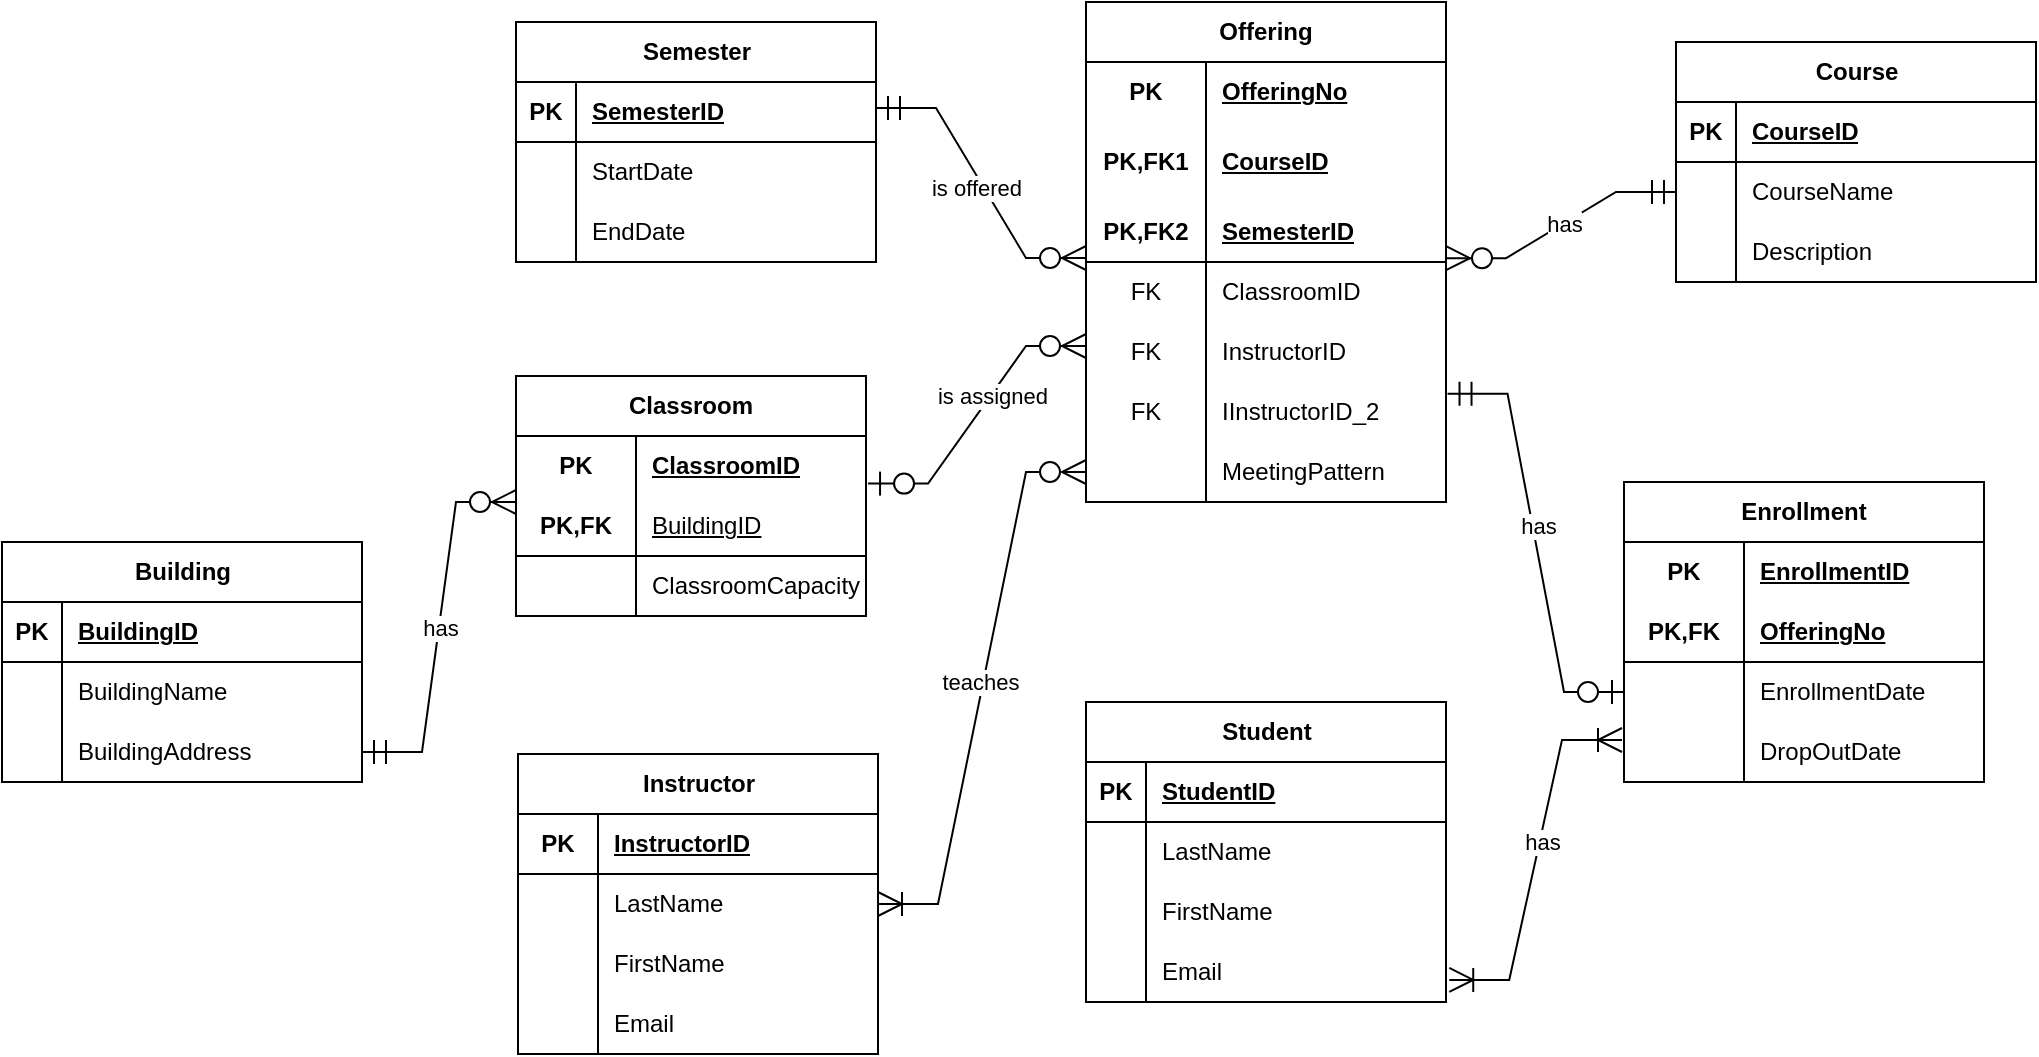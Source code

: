 <mxfile version="21.8.2" type="github">
  <diagram name="Page-1" id="dswhkEQzSGOiAN2MGqnF">
    <mxGraphModel dx="993" dy="580" grid="1" gridSize="10" guides="1" tooltips="1" connect="1" arrows="1" fold="1" page="1" pageScale="1" pageWidth="1100" pageHeight="850" math="0" shadow="0">
      <root>
        <mxCell id="0" />
        <mxCell id="1" parent="0" />
        <mxCell id="Wt88yckWqWq9qwjnZmgD-1" value="Instructor" style="shape=table;startSize=30;container=1;collapsible=1;childLayout=tableLayout;fixedRows=1;rowLines=0;fontStyle=1;align=center;resizeLast=1;html=1;" vertex="1" parent="1">
          <mxGeometry x="288" y="616" width="180" height="150" as="geometry" />
        </mxCell>
        <mxCell id="Wt88yckWqWq9qwjnZmgD-2" value="" style="shape=tableRow;horizontal=0;startSize=0;swimlaneHead=0;swimlaneBody=0;fillColor=none;collapsible=0;dropTarget=0;points=[[0,0.5],[1,0.5]];portConstraint=eastwest;top=0;left=0;right=0;bottom=1;" vertex="1" parent="Wt88yckWqWq9qwjnZmgD-1">
          <mxGeometry y="30" width="180" height="30" as="geometry" />
        </mxCell>
        <mxCell id="Wt88yckWqWq9qwjnZmgD-3" value="PK" style="shape=partialRectangle;connectable=0;fillColor=none;top=0;left=0;bottom=0;right=0;fontStyle=1;overflow=hidden;whiteSpace=wrap;html=1;" vertex="1" parent="Wt88yckWqWq9qwjnZmgD-2">
          <mxGeometry width="40" height="30" as="geometry">
            <mxRectangle width="40" height="30" as="alternateBounds" />
          </mxGeometry>
        </mxCell>
        <mxCell id="Wt88yckWqWq9qwjnZmgD-4" value="InstructorID" style="shape=partialRectangle;connectable=0;fillColor=none;top=0;left=0;bottom=0;right=0;align=left;spacingLeft=6;fontStyle=5;overflow=hidden;whiteSpace=wrap;html=1;" vertex="1" parent="Wt88yckWqWq9qwjnZmgD-2">
          <mxGeometry x="40" width="140" height="30" as="geometry">
            <mxRectangle width="140" height="30" as="alternateBounds" />
          </mxGeometry>
        </mxCell>
        <mxCell id="Wt88yckWqWq9qwjnZmgD-5" value="" style="shape=tableRow;horizontal=0;startSize=0;swimlaneHead=0;swimlaneBody=0;fillColor=none;collapsible=0;dropTarget=0;points=[[0,0.5],[1,0.5]];portConstraint=eastwest;top=0;left=0;right=0;bottom=0;" vertex="1" parent="Wt88yckWqWq9qwjnZmgD-1">
          <mxGeometry y="60" width="180" height="30" as="geometry" />
        </mxCell>
        <mxCell id="Wt88yckWqWq9qwjnZmgD-6" value="" style="shape=partialRectangle;connectable=0;fillColor=none;top=0;left=0;bottom=0;right=0;editable=1;overflow=hidden;whiteSpace=wrap;html=1;" vertex="1" parent="Wt88yckWqWq9qwjnZmgD-5">
          <mxGeometry width="40" height="30" as="geometry">
            <mxRectangle width="40" height="30" as="alternateBounds" />
          </mxGeometry>
        </mxCell>
        <mxCell id="Wt88yckWqWq9qwjnZmgD-7" value="LastName" style="shape=partialRectangle;connectable=0;fillColor=none;top=0;left=0;bottom=0;right=0;align=left;spacingLeft=6;overflow=hidden;whiteSpace=wrap;html=1;" vertex="1" parent="Wt88yckWqWq9qwjnZmgD-5">
          <mxGeometry x="40" width="140" height="30" as="geometry">
            <mxRectangle width="140" height="30" as="alternateBounds" />
          </mxGeometry>
        </mxCell>
        <mxCell id="Wt88yckWqWq9qwjnZmgD-8" value="" style="shape=tableRow;horizontal=0;startSize=0;swimlaneHead=0;swimlaneBody=0;fillColor=none;collapsible=0;dropTarget=0;points=[[0,0.5],[1,0.5]];portConstraint=eastwest;top=0;left=0;right=0;bottom=0;" vertex="1" parent="Wt88yckWqWq9qwjnZmgD-1">
          <mxGeometry y="90" width="180" height="30" as="geometry" />
        </mxCell>
        <mxCell id="Wt88yckWqWq9qwjnZmgD-9" value="" style="shape=partialRectangle;connectable=0;fillColor=none;top=0;left=0;bottom=0;right=0;editable=1;overflow=hidden;whiteSpace=wrap;html=1;" vertex="1" parent="Wt88yckWqWq9qwjnZmgD-8">
          <mxGeometry width="40" height="30" as="geometry">
            <mxRectangle width="40" height="30" as="alternateBounds" />
          </mxGeometry>
        </mxCell>
        <mxCell id="Wt88yckWqWq9qwjnZmgD-10" value="FirstName" style="shape=partialRectangle;connectable=0;fillColor=none;top=0;left=0;bottom=0;right=0;align=left;spacingLeft=6;overflow=hidden;whiteSpace=wrap;html=1;" vertex="1" parent="Wt88yckWqWq9qwjnZmgD-8">
          <mxGeometry x="40" width="140" height="30" as="geometry">
            <mxRectangle width="140" height="30" as="alternateBounds" />
          </mxGeometry>
        </mxCell>
        <mxCell id="Wt88yckWqWq9qwjnZmgD-11" value="" style="shape=tableRow;horizontal=0;startSize=0;swimlaneHead=0;swimlaneBody=0;fillColor=none;collapsible=0;dropTarget=0;points=[[0,0.5],[1,0.5]];portConstraint=eastwest;top=0;left=0;right=0;bottom=0;" vertex="1" parent="Wt88yckWqWq9qwjnZmgD-1">
          <mxGeometry y="120" width="180" height="30" as="geometry" />
        </mxCell>
        <mxCell id="Wt88yckWqWq9qwjnZmgD-12" value="" style="shape=partialRectangle;connectable=0;fillColor=none;top=0;left=0;bottom=0;right=0;editable=1;overflow=hidden;whiteSpace=wrap;html=1;" vertex="1" parent="Wt88yckWqWq9qwjnZmgD-11">
          <mxGeometry width="40" height="30" as="geometry">
            <mxRectangle width="40" height="30" as="alternateBounds" />
          </mxGeometry>
        </mxCell>
        <mxCell id="Wt88yckWqWq9qwjnZmgD-13" value="Email" style="shape=partialRectangle;connectable=0;fillColor=none;top=0;left=0;bottom=0;right=0;align=left;spacingLeft=6;overflow=hidden;whiteSpace=wrap;html=1;" vertex="1" parent="Wt88yckWqWq9qwjnZmgD-11">
          <mxGeometry x="40" width="140" height="30" as="geometry">
            <mxRectangle width="140" height="30" as="alternateBounds" />
          </mxGeometry>
        </mxCell>
        <mxCell id="Wt88yckWqWq9qwjnZmgD-14" value="Student" style="shape=table;startSize=30;container=1;collapsible=1;childLayout=tableLayout;fixedRows=1;rowLines=0;fontStyle=1;align=center;resizeLast=1;html=1;" vertex="1" parent="1">
          <mxGeometry x="572" y="590" width="180" height="150" as="geometry" />
        </mxCell>
        <mxCell id="Wt88yckWqWq9qwjnZmgD-15" value="" style="shape=tableRow;horizontal=0;startSize=0;swimlaneHead=0;swimlaneBody=0;fillColor=none;collapsible=0;dropTarget=0;points=[[0,0.5],[1,0.5]];portConstraint=eastwest;top=0;left=0;right=0;bottom=1;" vertex="1" parent="Wt88yckWqWq9qwjnZmgD-14">
          <mxGeometry y="30" width="180" height="30" as="geometry" />
        </mxCell>
        <mxCell id="Wt88yckWqWq9qwjnZmgD-16" value="PK" style="shape=partialRectangle;connectable=0;fillColor=none;top=0;left=0;bottom=0;right=0;fontStyle=1;overflow=hidden;whiteSpace=wrap;html=1;" vertex="1" parent="Wt88yckWqWq9qwjnZmgD-15">
          <mxGeometry width="30" height="30" as="geometry">
            <mxRectangle width="30" height="30" as="alternateBounds" />
          </mxGeometry>
        </mxCell>
        <mxCell id="Wt88yckWqWq9qwjnZmgD-17" value="StudentID" style="shape=partialRectangle;connectable=0;fillColor=none;top=0;left=0;bottom=0;right=0;align=left;spacingLeft=6;fontStyle=5;overflow=hidden;whiteSpace=wrap;html=1;" vertex="1" parent="Wt88yckWqWq9qwjnZmgD-15">
          <mxGeometry x="30" width="150" height="30" as="geometry">
            <mxRectangle width="150" height="30" as="alternateBounds" />
          </mxGeometry>
        </mxCell>
        <mxCell id="Wt88yckWqWq9qwjnZmgD-18" value="" style="shape=tableRow;horizontal=0;startSize=0;swimlaneHead=0;swimlaneBody=0;fillColor=none;collapsible=0;dropTarget=0;points=[[0,0.5],[1,0.5]];portConstraint=eastwest;top=0;left=0;right=0;bottom=0;" vertex="1" parent="Wt88yckWqWq9qwjnZmgD-14">
          <mxGeometry y="60" width="180" height="30" as="geometry" />
        </mxCell>
        <mxCell id="Wt88yckWqWq9qwjnZmgD-19" value="" style="shape=partialRectangle;connectable=0;fillColor=none;top=0;left=0;bottom=0;right=0;editable=1;overflow=hidden;whiteSpace=wrap;html=1;" vertex="1" parent="Wt88yckWqWq9qwjnZmgD-18">
          <mxGeometry width="30" height="30" as="geometry">
            <mxRectangle width="30" height="30" as="alternateBounds" />
          </mxGeometry>
        </mxCell>
        <mxCell id="Wt88yckWqWq9qwjnZmgD-20" value="LastName" style="shape=partialRectangle;connectable=0;fillColor=none;top=0;left=0;bottom=0;right=0;align=left;spacingLeft=6;overflow=hidden;whiteSpace=wrap;html=1;" vertex="1" parent="Wt88yckWqWq9qwjnZmgD-18">
          <mxGeometry x="30" width="150" height="30" as="geometry">
            <mxRectangle width="150" height="30" as="alternateBounds" />
          </mxGeometry>
        </mxCell>
        <mxCell id="Wt88yckWqWq9qwjnZmgD-21" value="" style="shape=tableRow;horizontal=0;startSize=0;swimlaneHead=0;swimlaneBody=0;fillColor=none;collapsible=0;dropTarget=0;points=[[0,0.5],[1,0.5]];portConstraint=eastwest;top=0;left=0;right=0;bottom=0;" vertex="1" parent="Wt88yckWqWq9qwjnZmgD-14">
          <mxGeometry y="90" width="180" height="30" as="geometry" />
        </mxCell>
        <mxCell id="Wt88yckWqWq9qwjnZmgD-22" value="" style="shape=partialRectangle;connectable=0;fillColor=none;top=0;left=0;bottom=0;right=0;editable=1;overflow=hidden;whiteSpace=wrap;html=1;" vertex="1" parent="Wt88yckWqWq9qwjnZmgD-21">
          <mxGeometry width="30" height="30" as="geometry">
            <mxRectangle width="30" height="30" as="alternateBounds" />
          </mxGeometry>
        </mxCell>
        <mxCell id="Wt88yckWqWq9qwjnZmgD-23" value="FirstName" style="shape=partialRectangle;connectable=0;fillColor=none;top=0;left=0;bottom=0;right=0;align=left;spacingLeft=6;overflow=hidden;whiteSpace=wrap;html=1;" vertex="1" parent="Wt88yckWqWq9qwjnZmgD-21">
          <mxGeometry x="30" width="150" height="30" as="geometry">
            <mxRectangle width="150" height="30" as="alternateBounds" />
          </mxGeometry>
        </mxCell>
        <mxCell id="Wt88yckWqWq9qwjnZmgD-24" value="" style="shape=tableRow;horizontal=0;startSize=0;swimlaneHead=0;swimlaneBody=0;fillColor=none;collapsible=0;dropTarget=0;points=[[0,0.5],[1,0.5]];portConstraint=eastwest;top=0;left=0;right=0;bottom=0;" vertex="1" parent="Wt88yckWqWq9qwjnZmgD-14">
          <mxGeometry y="120" width="180" height="30" as="geometry" />
        </mxCell>
        <mxCell id="Wt88yckWqWq9qwjnZmgD-25" value="" style="shape=partialRectangle;connectable=0;fillColor=none;top=0;left=0;bottom=0;right=0;editable=1;overflow=hidden;whiteSpace=wrap;html=1;" vertex="1" parent="Wt88yckWqWq9qwjnZmgD-24">
          <mxGeometry width="30" height="30" as="geometry">
            <mxRectangle width="30" height="30" as="alternateBounds" />
          </mxGeometry>
        </mxCell>
        <mxCell id="Wt88yckWqWq9qwjnZmgD-26" value="Email" style="shape=partialRectangle;connectable=0;fillColor=none;top=0;left=0;bottom=0;right=0;align=left;spacingLeft=6;overflow=hidden;whiteSpace=wrap;html=1;" vertex="1" parent="Wt88yckWqWq9qwjnZmgD-24">
          <mxGeometry x="30" width="150" height="30" as="geometry">
            <mxRectangle width="150" height="30" as="alternateBounds" />
          </mxGeometry>
        </mxCell>
        <mxCell id="Wt88yckWqWq9qwjnZmgD-27" value="Semester" style="shape=table;startSize=30;container=1;collapsible=1;childLayout=tableLayout;fixedRows=1;rowLines=0;fontStyle=1;align=center;resizeLast=1;html=1;" vertex="1" parent="1">
          <mxGeometry x="287" y="250" width="180" height="120" as="geometry" />
        </mxCell>
        <mxCell id="Wt88yckWqWq9qwjnZmgD-28" value="" style="shape=tableRow;horizontal=0;startSize=0;swimlaneHead=0;swimlaneBody=0;fillColor=none;collapsible=0;dropTarget=0;points=[[0,0.5],[1,0.5]];portConstraint=eastwest;top=0;left=0;right=0;bottom=1;" vertex="1" parent="Wt88yckWqWq9qwjnZmgD-27">
          <mxGeometry y="30" width="180" height="30" as="geometry" />
        </mxCell>
        <mxCell id="Wt88yckWqWq9qwjnZmgD-29" value="PK" style="shape=partialRectangle;connectable=0;fillColor=none;top=0;left=0;bottom=0;right=0;fontStyle=1;overflow=hidden;whiteSpace=wrap;html=1;" vertex="1" parent="Wt88yckWqWq9qwjnZmgD-28">
          <mxGeometry width="30" height="30" as="geometry">
            <mxRectangle width="30" height="30" as="alternateBounds" />
          </mxGeometry>
        </mxCell>
        <mxCell id="Wt88yckWqWq9qwjnZmgD-30" value="SemesterID" style="shape=partialRectangle;connectable=0;fillColor=none;top=0;left=0;bottom=0;right=0;align=left;spacingLeft=6;fontStyle=5;overflow=hidden;whiteSpace=wrap;html=1;" vertex="1" parent="Wt88yckWqWq9qwjnZmgD-28">
          <mxGeometry x="30" width="150" height="30" as="geometry">
            <mxRectangle width="150" height="30" as="alternateBounds" />
          </mxGeometry>
        </mxCell>
        <mxCell id="Wt88yckWqWq9qwjnZmgD-31" value="" style="shape=tableRow;horizontal=0;startSize=0;swimlaneHead=0;swimlaneBody=0;fillColor=none;collapsible=0;dropTarget=0;points=[[0,0.5],[1,0.5]];portConstraint=eastwest;top=0;left=0;right=0;bottom=0;" vertex="1" parent="Wt88yckWqWq9qwjnZmgD-27">
          <mxGeometry y="60" width="180" height="30" as="geometry" />
        </mxCell>
        <mxCell id="Wt88yckWqWq9qwjnZmgD-32" value="" style="shape=partialRectangle;connectable=0;fillColor=none;top=0;left=0;bottom=0;right=0;editable=1;overflow=hidden;whiteSpace=wrap;html=1;" vertex="1" parent="Wt88yckWqWq9qwjnZmgD-31">
          <mxGeometry width="30" height="30" as="geometry">
            <mxRectangle width="30" height="30" as="alternateBounds" />
          </mxGeometry>
        </mxCell>
        <mxCell id="Wt88yckWqWq9qwjnZmgD-33" value="StartDate" style="shape=partialRectangle;connectable=0;fillColor=none;top=0;left=0;bottom=0;right=0;align=left;spacingLeft=6;overflow=hidden;whiteSpace=wrap;html=1;" vertex="1" parent="Wt88yckWqWq9qwjnZmgD-31">
          <mxGeometry x="30" width="150" height="30" as="geometry">
            <mxRectangle width="150" height="30" as="alternateBounds" />
          </mxGeometry>
        </mxCell>
        <mxCell id="Wt88yckWqWq9qwjnZmgD-34" value="" style="shape=tableRow;horizontal=0;startSize=0;swimlaneHead=0;swimlaneBody=0;fillColor=none;collapsible=0;dropTarget=0;points=[[0,0.5],[1,0.5]];portConstraint=eastwest;top=0;left=0;right=0;bottom=0;" vertex="1" parent="Wt88yckWqWq9qwjnZmgD-27">
          <mxGeometry y="90" width="180" height="30" as="geometry" />
        </mxCell>
        <mxCell id="Wt88yckWqWq9qwjnZmgD-35" value="" style="shape=partialRectangle;connectable=0;fillColor=none;top=0;left=0;bottom=0;right=0;editable=1;overflow=hidden;whiteSpace=wrap;html=1;" vertex="1" parent="Wt88yckWqWq9qwjnZmgD-34">
          <mxGeometry width="30" height="30" as="geometry">
            <mxRectangle width="30" height="30" as="alternateBounds" />
          </mxGeometry>
        </mxCell>
        <mxCell id="Wt88yckWqWq9qwjnZmgD-36" value="EndDate" style="shape=partialRectangle;connectable=0;fillColor=none;top=0;left=0;bottom=0;right=0;align=left;spacingLeft=6;overflow=hidden;whiteSpace=wrap;html=1;" vertex="1" parent="Wt88yckWqWq9qwjnZmgD-34">
          <mxGeometry x="30" width="150" height="30" as="geometry">
            <mxRectangle width="150" height="30" as="alternateBounds" />
          </mxGeometry>
        </mxCell>
        <mxCell id="Wt88yckWqWq9qwjnZmgD-40" value="Offering" style="shape=table;startSize=30;container=1;collapsible=1;childLayout=tableLayout;fixedRows=1;rowLines=0;fontStyle=1;align=center;resizeLast=1;html=1;whiteSpace=wrap;" vertex="1" parent="1">
          <mxGeometry x="572" y="240" width="180" height="250" as="geometry" />
        </mxCell>
        <mxCell id="Wt88yckWqWq9qwjnZmgD-41" value="" style="shape=tableRow;horizontal=0;startSize=0;swimlaneHead=0;swimlaneBody=0;fillColor=none;collapsible=0;dropTarget=0;points=[[0,0.5],[1,0.5]];portConstraint=eastwest;top=0;left=0;right=0;bottom=0;html=1;" vertex="1" parent="Wt88yckWqWq9qwjnZmgD-40">
          <mxGeometry y="30" width="180" height="30" as="geometry" />
        </mxCell>
        <mxCell id="Wt88yckWqWq9qwjnZmgD-42" value="PK" style="shape=partialRectangle;connectable=0;fillColor=none;top=0;left=0;bottom=0;right=0;fontStyle=1;overflow=hidden;html=1;whiteSpace=wrap;" vertex="1" parent="Wt88yckWqWq9qwjnZmgD-41">
          <mxGeometry width="60" height="30" as="geometry">
            <mxRectangle width="60" height="30" as="alternateBounds" />
          </mxGeometry>
        </mxCell>
        <mxCell id="Wt88yckWqWq9qwjnZmgD-43" value="OfferingNo" style="shape=partialRectangle;connectable=0;fillColor=none;top=0;left=0;bottom=0;right=0;align=left;spacingLeft=6;fontStyle=5;overflow=hidden;html=1;whiteSpace=wrap;" vertex="1" parent="Wt88yckWqWq9qwjnZmgD-41">
          <mxGeometry x="60" width="120" height="30" as="geometry">
            <mxRectangle width="120" height="30" as="alternateBounds" />
          </mxGeometry>
        </mxCell>
        <mxCell id="Wt88yckWqWq9qwjnZmgD-121" value="" style="shape=tableRow;horizontal=0;startSize=0;swimlaneHead=0;swimlaneBody=0;fillColor=none;collapsible=0;dropTarget=0;points=[[0,0.5],[1,0.5]];portConstraint=eastwest;top=0;left=0;right=0;bottom=0;html=1;" vertex="1" parent="Wt88yckWqWq9qwjnZmgD-40">
          <mxGeometry y="60" width="180" height="40" as="geometry" />
        </mxCell>
        <mxCell id="Wt88yckWqWq9qwjnZmgD-122" value="PK,FK1" style="shape=partialRectangle;connectable=0;fillColor=none;top=0;left=0;bottom=0;right=0;fontStyle=1;overflow=hidden;html=1;whiteSpace=wrap;" vertex="1" parent="Wt88yckWqWq9qwjnZmgD-121">
          <mxGeometry width="60" height="40" as="geometry">
            <mxRectangle width="60" height="40" as="alternateBounds" />
          </mxGeometry>
        </mxCell>
        <mxCell id="Wt88yckWqWq9qwjnZmgD-123" value="CourseID" style="shape=partialRectangle;connectable=0;fillColor=none;top=0;left=0;bottom=0;right=0;align=left;spacingLeft=6;fontStyle=5;overflow=hidden;html=1;whiteSpace=wrap;" vertex="1" parent="Wt88yckWqWq9qwjnZmgD-121">
          <mxGeometry x="60" width="120" height="40" as="geometry">
            <mxRectangle width="120" height="40" as="alternateBounds" />
          </mxGeometry>
        </mxCell>
        <mxCell id="Wt88yckWqWq9qwjnZmgD-44" value="" style="shape=tableRow;horizontal=0;startSize=0;swimlaneHead=0;swimlaneBody=0;fillColor=none;collapsible=0;dropTarget=0;points=[[0,0.5],[1,0.5]];portConstraint=eastwest;top=0;left=0;right=0;bottom=1;html=1;strokeColor=#000000;" vertex="1" parent="Wt88yckWqWq9qwjnZmgD-40">
          <mxGeometry y="100" width="180" height="30" as="geometry" />
        </mxCell>
        <mxCell id="Wt88yckWqWq9qwjnZmgD-45" value="PK,FK2" style="shape=partialRectangle;connectable=0;fillColor=none;top=0;left=0;bottom=0;right=0;fontStyle=1;overflow=hidden;html=1;whiteSpace=wrap;" vertex="1" parent="Wt88yckWqWq9qwjnZmgD-44">
          <mxGeometry width="60" height="30" as="geometry">
            <mxRectangle width="60" height="30" as="alternateBounds" />
          </mxGeometry>
        </mxCell>
        <mxCell id="Wt88yckWqWq9qwjnZmgD-46" value="SemesterID" style="shape=partialRectangle;connectable=0;fillColor=none;top=0;left=0;bottom=0;right=0;align=left;spacingLeft=6;fontStyle=5;overflow=hidden;html=1;whiteSpace=wrap;" vertex="1" parent="Wt88yckWqWq9qwjnZmgD-44">
          <mxGeometry x="60" width="120" height="30" as="geometry">
            <mxRectangle width="120" height="30" as="alternateBounds" />
          </mxGeometry>
        </mxCell>
        <mxCell id="Wt88yckWqWq9qwjnZmgD-150" value="" style="shape=tableRow;horizontal=0;startSize=0;swimlaneHead=0;swimlaneBody=0;fillColor=none;collapsible=0;dropTarget=0;points=[[0,0.5],[1,0.5]];portConstraint=eastwest;top=0;left=0;right=0;bottom=0;html=1;" vertex="1" parent="Wt88yckWqWq9qwjnZmgD-40">
          <mxGeometry y="130" width="180" height="30" as="geometry" />
        </mxCell>
        <mxCell id="Wt88yckWqWq9qwjnZmgD-151" value="FK" style="shape=partialRectangle;connectable=0;fillColor=none;top=0;left=0;bottom=0;right=0;editable=1;overflow=hidden;html=1;whiteSpace=wrap;" vertex="1" parent="Wt88yckWqWq9qwjnZmgD-150">
          <mxGeometry width="60" height="30" as="geometry">
            <mxRectangle width="60" height="30" as="alternateBounds" />
          </mxGeometry>
        </mxCell>
        <mxCell id="Wt88yckWqWq9qwjnZmgD-152" value="ClassroomID" style="shape=partialRectangle;connectable=0;fillColor=none;top=0;left=0;bottom=0;right=0;align=left;spacingLeft=6;overflow=hidden;html=1;whiteSpace=wrap;" vertex="1" parent="Wt88yckWqWq9qwjnZmgD-150">
          <mxGeometry x="60" width="120" height="30" as="geometry">
            <mxRectangle width="120" height="30" as="alternateBounds" />
          </mxGeometry>
        </mxCell>
        <mxCell id="Wt88yckWqWq9qwjnZmgD-153" value="" style="shape=tableRow;horizontal=0;startSize=0;swimlaneHead=0;swimlaneBody=0;fillColor=none;collapsible=0;dropTarget=0;points=[[0,0.5],[1,0.5]];portConstraint=eastwest;top=0;left=0;right=0;bottom=0;html=1;" vertex="1" parent="Wt88yckWqWq9qwjnZmgD-40">
          <mxGeometry y="160" width="180" height="30" as="geometry" />
        </mxCell>
        <mxCell id="Wt88yckWqWq9qwjnZmgD-154" value="FK" style="shape=partialRectangle;connectable=0;fillColor=none;top=0;left=0;bottom=0;right=0;editable=1;overflow=hidden;html=1;whiteSpace=wrap;" vertex="1" parent="Wt88yckWqWq9qwjnZmgD-153">
          <mxGeometry width="60" height="30" as="geometry">
            <mxRectangle width="60" height="30" as="alternateBounds" />
          </mxGeometry>
        </mxCell>
        <mxCell id="Wt88yckWqWq9qwjnZmgD-155" value="InstructorID" style="shape=partialRectangle;connectable=0;fillColor=none;top=0;left=0;bottom=0;right=0;align=left;spacingLeft=6;overflow=hidden;html=1;whiteSpace=wrap;" vertex="1" parent="Wt88yckWqWq9qwjnZmgD-153">
          <mxGeometry x="60" width="120" height="30" as="geometry">
            <mxRectangle width="120" height="30" as="alternateBounds" />
          </mxGeometry>
        </mxCell>
        <mxCell id="Wt88yckWqWq9qwjnZmgD-212" value="" style="shape=tableRow;horizontal=0;startSize=0;swimlaneHead=0;swimlaneBody=0;fillColor=none;collapsible=0;dropTarget=0;points=[[0,0.5],[1,0.5]];portConstraint=eastwest;top=0;left=0;right=0;bottom=0;html=1;" vertex="1" parent="Wt88yckWqWq9qwjnZmgD-40">
          <mxGeometry y="190" width="180" height="30" as="geometry" />
        </mxCell>
        <mxCell id="Wt88yckWqWq9qwjnZmgD-213" value="FK" style="shape=partialRectangle;connectable=0;fillColor=none;top=0;left=0;bottom=0;right=0;editable=1;overflow=hidden;html=1;whiteSpace=wrap;" vertex="1" parent="Wt88yckWqWq9qwjnZmgD-212">
          <mxGeometry width="60" height="30" as="geometry">
            <mxRectangle width="60" height="30" as="alternateBounds" />
          </mxGeometry>
        </mxCell>
        <mxCell id="Wt88yckWqWq9qwjnZmgD-214" value="IInstructorID_2" style="shape=partialRectangle;connectable=0;fillColor=none;top=0;left=0;bottom=0;right=0;align=left;spacingLeft=6;overflow=hidden;html=1;whiteSpace=wrap;" vertex="1" parent="Wt88yckWqWq9qwjnZmgD-212">
          <mxGeometry x="60" width="120" height="30" as="geometry">
            <mxRectangle width="120" height="30" as="alternateBounds" />
          </mxGeometry>
        </mxCell>
        <mxCell id="Wt88yckWqWq9qwjnZmgD-223" value="" style="shape=tableRow;horizontal=0;startSize=0;swimlaneHead=0;swimlaneBody=0;fillColor=none;collapsible=0;dropTarget=0;points=[[0,0.5],[1,0.5]];portConstraint=eastwest;top=0;left=0;right=0;bottom=0;html=1;" vertex="1" parent="Wt88yckWqWq9qwjnZmgD-40">
          <mxGeometry y="220" width="180" height="30" as="geometry" />
        </mxCell>
        <mxCell id="Wt88yckWqWq9qwjnZmgD-224" value="" style="shape=partialRectangle;connectable=0;fillColor=none;top=0;left=0;bottom=0;right=0;editable=1;overflow=hidden;html=1;whiteSpace=wrap;" vertex="1" parent="Wt88yckWqWq9qwjnZmgD-223">
          <mxGeometry width="60" height="30" as="geometry">
            <mxRectangle width="60" height="30" as="alternateBounds" />
          </mxGeometry>
        </mxCell>
        <mxCell id="Wt88yckWqWq9qwjnZmgD-225" value="MeetingPattern" style="shape=partialRectangle;connectable=0;fillColor=none;top=0;left=0;bottom=0;right=0;align=left;spacingLeft=6;overflow=hidden;html=1;whiteSpace=wrap;" vertex="1" parent="Wt88yckWqWq9qwjnZmgD-223">
          <mxGeometry x="60" width="120" height="30" as="geometry">
            <mxRectangle width="120" height="30" as="alternateBounds" />
          </mxGeometry>
        </mxCell>
        <mxCell id="Wt88yckWqWq9qwjnZmgD-53" value="Building" style="shape=table;startSize=30;container=1;collapsible=1;childLayout=tableLayout;fixedRows=1;rowLines=0;fontStyle=1;align=center;resizeLast=1;html=1;" vertex="1" parent="1">
          <mxGeometry x="30" y="510" width="180" height="120" as="geometry" />
        </mxCell>
        <mxCell id="Wt88yckWqWq9qwjnZmgD-54" value="" style="shape=tableRow;horizontal=0;startSize=0;swimlaneHead=0;swimlaneBody=0;fillColor=none;collapsible=0;dropTarget=0;points=[[0,0.5],[1,0.5]];portConstraint=eastwest;top=0;left=0;right=0;bottom=1;" vertex="1" parent="Wt88yckWqWq9qwjnZmgD-53">
          <mxGeometry y="30" width="180" height="30" as="geometry" />
        </mxCell>
        <mxCell id="Wt88yckWqWq9qwjnZmgD-55" value="PK" style="shape=partialRectangle;connectable=0;fillColor=none;top=0;left=0;bottom=0;right=0;fontStyle=1;overflow=hidden;whiteSpace=wrap;html=1;" vertex="1" parent="Wt88yckWqWq9qwjnZmgD-54">
          <mxGeometry width="30" height="30" as="geometry">
            <mxRectangle width="30" height="30" as="alternateBounds" />
          </mxGeometry>
        </mxCell>
        <mxCell id="Wt88yckWqWq9qwjnZmgD-56" value="BuildingID" style="shape=partialRectangle;connectable=0;fillColor=none;top=0;left=0;bottom=0;right=0;align=left;spacingLeft=6;fontStyle=5;overflow=hidden;whiteSpace=wrap;html=1;" vertex="1" parent="Wt88yckWqWq9qwjnZmgD-54">
          <mxGeometry x="30" width="150" height="30" as="geometry">
            <mxRectangle width="150" height="30" as="alternateBounds" />
          </mxGeometry>
        </mxCell>
        <mxCell id="Wt88yckWqWq9qwjnZmgD-57" value="" style="shape=tableRow;horizontal=0;startSize=0;swimlaneHead=0;swimlaneBody=0;fillColor=none;collapsible=0;dropTarget=0;points=[[0,0.5],[1,0.5]];portConstraint=eastwest;top=0;left=0;right=0;bottom=0;" vertex="1" parent="Wt88yckWqWq9qwjnZmgD-53">
          <mxGeometry y="60" width="180" height="30" as="geometry" />
        </mxCell>
        <mxCell id="Wt88yckWqWq9qwjnZmgD-58" value="" style="shape=partialRectangle;connectable=0;fillColor=none;top=0;left=0;bottom=0;right=0;editable=1;overflow=hidden;whiteSpace=wrap;html=1;" vertex="1" parent="Wt88yckWqWq9qwjnZmgD-57">
          <mxGeometry width="30" height="30" as="geometry">
            <mxRectangle width="30" height="30" as="alternateBounds" />
          </mxGeometry>
        </mxCell>
        <mxCell id="Wt88yckWqWq9qwjnZmgD-59" value="BuildingName" style="shape=partialRectangle;connectable=0;fillColor=none;top=0;left=0;bottom=0;right=0;align=left;spacingLeft=6;overflow=hidden;whiteSpace=wrap;html=1;" vertex="1" parent="Wt88yckWqWq9qwjnZmgD-57">
          <mxGeometry x="30" width="150" height="30" as="geometry">
            <mxRectangle width="150" height="30" as="alternateBounds" />
          </mxGeometry>
        </mxCell>
        <mxCell id="Wt88yckWqWq9qwjnZmgD-60" value="" style="shape=tableRow;horizontal=0;startSize=0;swimlaneHead=0;swimlaneBody=0;fillColor=none;collapsible=0;dropTarget=0;points=[[0,0.5],[1,0.5]];portConstraint=eastwest;top=0;left=0;right=0;bottom=0;" vertex="1" parent="Wt88yckWqWq9qwjnZmgD-53">
          <mxGeometry y="90" width="180" height="30" as="geometry" />
        </mxCell>
        <mxCell id="Wt88yckWqWq9qwjnZmgD-61" value="" style="shape=partialRectangle;connectable=0;fillColor=none;top=0;left=0;bottom=0;right=0;editable=1;overflow=hidden;whiteSpace=wrap;html=1;" vertex="1" parent="Wt88yckWqWq9qwjnZmgD-60">
          <mxGeometry width="30" height="30" as="geometry">
            <mxRectangle width="30" height="30" as="alternateBounds" />
          </mxGeometry>
        </mxCell>
        <mxCell id="Wt88yckWqWq9qwjnZmgD-62" value="BuildingAddress" style="shape=partialRectangle;connectable=0;fillColor=none;top=0;left=0;bottom=0;right=0;align=left;spacingLeft=6;overflow=hidden;whiteSpace=wrap;html=1;" vertex="1" parent="Wt88yckWqWq9qwjnZmgD-60">
          <mxGeometry x="30" width="150" height="30" as="geometry">
            <mxRectangle width="150" height="30" as="alternateBounds" />
          </mxGeometry>
        </mxCell>
        <mxCell id="Wt88yckWqWq9qwjnZmgD-92" value="Course" style="shape=table;startSize=30;container=1;collapsible=1;childLayout=tableLayout;fixedRows=1;rowLines=0;fontStyle=1;align=center;resizeLast=1;html=1;" vertex="1" parent="1">
          <mxGeometry x="867" y="260" width="180" height="120" as="geometry" />
        </mxCell>
        <mxCell id="Wt88yckWqWq9qwjnZmgD-93" value="" style="shape=tableRow;horizontal=0;startSize=0;swimlaneHead=0;swimlaneBody=0;fillColor=none;collapsible=0;dropTarget=0;points=[[0,0.5],[1,0.5]];portConstraint=eastwest;top=0;left=0;right=0;bottom=1;" vertex="1" parent="Wt88yckWqWq9qwjnZmgD-92">
          <mxGeometry y="30" width="180" height="30" as="geometry" />
        </mxCell>
        <mxCell id="Wt88yckWqWq9qwjnZmgD-94" value="PK" style="shape=partialRectangle;connectable=0;fillColor=none;top=0;left=0;bottom=0;right=0;fontStyle=1;overflow=hidden;whiteSpace=wrap;html=1;" vertex="1" parent="Wt88yckWqWq9qwjnZmgD-93">
          <mxGeometry width="30" height="30" as="geometry">
            <mxRectangle width="30" height="30" as="alternateBounds" />
          </mxGeometry>
        </mxCell>
        <mxCell id="Wt88yckWqWq9qwjnZmgD-95" value="CourseID" style="shape=partialRectangle;connectable=0;fillColor=none;top=0;left=0;bottom=0;right=0;align=left;spacingLeft=6;fontStyle=5;overflow=hidden;whiteSpace=wrap;html=1;" vertex="1" parent="Wt88yckWqWq9qwjnZmgD-93">
          <mxGeometry x="30" width="150" height="30" as="geometry">
            <mxRectangle width="150" height="30" as="alternateBounds" />
          </mxGeometry>
        </mxCell>
        <mxCell id="Wt88yckWqWq9qwjnZmgD-96" value="" style="shape=tableRow;horizontal=0;startSize=0;swimlaneHead=0;swimlaneBody=0;fillColor=none;collapsible=0;dropTarget=0;points=[[0,0.5],[1,0.5]];portConstraint=eastwest;top=0;left=0;right=0;bottom=0;" vertex="1" parent="Wt88yckWqWq9qwjnZmgD-92">
          <mxGeometry y="60" width="180" height="30" as="geometry" />
        </mxCell>
        <mxCell id="Wt88yckWqWq9qwjnZmgD-97" value="" style="shape=partialRectangle;connectable=0;fillColor=none;top=0;left=0;bottom=0;right=0;editable=1;overflow=hidden;whiteSpace=wrap;html=1;" vertex="1" parent="Wt88yckWqWq9qwjnZmgD-96">
          <mxGeometry width="30" height="30" as="geometry">
            <mxRectangle width="30" height="30" as="alternateBounds" />
          </mxGeometry>
        </mxCell>
        <mxCell id="Wt88yckWqWq9qwjnZmgD-98" value="CourseName" style="shape=partialRectangle;connectable=0;fillColor=none;top=0;left=0;bottom=0;right=0;align=left;spacingLeft=6;overflow=hidden;whiteSpace=wrap;html=1;" vertex="1" parent="Wt88yckWqWq9qwjnZmgD-96">
          <mxGeometry x="30" width="150" height="30" as="geometry">
            <mxRectangle width="150" height="30" as="alternateBounds" />
          </mxGeometry>
        </mxCell>
        <mxCell id="Wt88yckWqWq9qwjnZmgD-99" value="" style="shape=tableRow;horizontal=0;startSize=0;swimlaneHead=0;swimlaneBody=0;fillColor=none;collapsible=0;dropTarget=0;points=[[0,0.5],[1,0.5]];portConstraint=eastwest;top=0;left=0;right=0;bottom=0;" vertex="1" parent="Wt88yckWqWq9qwjnZmgD-92">
          <mxGeometry y="90" width="180" height="30" as="geometry" />
        </mxCell>
        <mxCell id="Wt88yckWqWq9qwjnZmgD-100" value="" style="shape=partialRectangle;connectable=0;fillColor=none;top=0;left=0;bottom=0;right=0;editable=1;overflow=hidden;whiteSpace=wrap;html=1;" vertex="1" parent="Wt88yckWqWq9qwjnZmgD-99">
          <mxGeometry width="30" height="30" as="geometry">
            <mxRectangle width="30" height="30" as="alternateBounds" />
          </mxGeometry>
        </mxCell>
        <mxCell id="Wt88yckWqWq9qwjnZmgD-101" value="Description" style="shape=partialRectangle;connectable=0;fillColor=none;top=0;left=0;bottom=0;right=0;align=left;spacingLeft=6;overflow=hidden;whiteSpace=wrap;html=1;" vertex="1" parent="Wt88yckWqWq9qwjnZmgD-99">
          <mxGeometry x="30" width="150" height="30" as="geometry">
            <mxRectangle width="150" height="30" as="alternateBounds" />
          </mxGeometry>
        </mxCell>
        <mxCell id="Wt88yckWqWq9qwjnZmgD-105" value="Classroom" style="shape=table;startSize=30;container=1;collapsible=1;childLayout=tableLayout;fixedRows=1;rowLines=0;fontStyle=1;align=center;resizeLast=1;html=1;whiteSpace=wrap;" vertex="1" parent="1">
          <mxGeometry x="287" y="427" width="175" height="120" as="geometry" />
        </mxCell>
        <mxCell id="Wt88yckWqWq9qwjnZmgD-106" value="" style="shape=tableRow;horizontal=0;startSize=0;swimlaneHead=0;swimlaneBody=0;fillColor=none;collapsible=0;dropTarget=0;points=[[0,0.5],[1,0.5]];portConstraint=eastwest;top=0;left=0;right=0;bottom=0;html=1;" vertex="1" parent="Wt88yckWqWq9qwjnZmgD-105">
          <mxGeometry y="30" width="175" height="30" as="geometry" />
        </mxCell>
        <mxCell id="Wt88yckWqWq9qwjnZmgD-107" value="PK" style="shape=partialRectangle;connectable=0;fillColor=none;top=0;left=0;bottom=0;right=0;fontStyle=1;overflow=hidden;html=1;whiteSpace=wrap;" vertex="1" parent="Wt88yckWqWq9qwjnZmgD-106">
          <mxGeometry width="60" height="30" as="geometry">
            <mxRectangle width="60" height="30" as="alternateBounds" />
          </mxGeometry>
        </mxCell>
        <mxCell id="Wt88yckWqWq9qwjnZmgD-108" value="ClassroomID" style="shape=partialRectangle;connectable=0;fillColor=none;top=0;left=0;bottom=0;right=0;align=left;spacingLeft=6;fontStyle=5;overflow=hidden;html=1;whiteSpace=wrap;" vertex="1" parent="Wt88yckWqWq9qwjnZmgD-106">
          <mxGeometry x="60" width="115" height="30" as="geometry">
            <mxRectangle width="115" height="30" as="alternateBounds" />
          </mxGeometry>
        </mxCell>
        <mxCell id="Wt88yckWqWq9qwjnZmgD-109" value="" style="shape=tableRow;horizontal=0;startSize=0;swimlaneHead=0;swimlaneBody=0;fillColor=none;collapsible=0;dropTarget=0;points=[[0,0.5],[1,0.5]];portConstraint=eastwest;top=0;left=0;right=0;bottom=1;html=1;" vertex="1" parent="Wt88yckWqWq9qwjnZmgD-105">
          <mxGeometry y="60" width="175" height="30" as="geometry" />
        </mxCell>
        <mxCell id="Wt88yckWqWq9qwjnZmgD-110" value="PK,FK" style="shape=partialRectangle;connectable=0;fillColor=none;top=0;left=0;bottom=0;right=0;fontStyle=1;overflow=hidden;html=1;whiteSpace=wrap;" vertex="1" parent="Wt88yckWqWq9qwjnZmgD-109">
          <mxGeometry width="60" height="30" as="geometry">
            <mxRectangle width="60" height="30" as="alternateBounds" />
          </mxGeometry>
        </mxCell>
        <mxCell id="Wt88yckWqWq9qwjnZmgD-111" value="BuildingID" style="shape=partialRectangle;connectable=0;fillColor=none;top=0;left=0;bottom=0;right=0;align=left;spacingLeft=6;fontStyle=4;overflow=hidden;html=1;whiteSpace=wrap;" vertex="1" parent="Wt88yckWqWq9qwjnZmgD-109">
          <mxGeometry x="60" width="115" height="30" as="geometry">
            <mxRectangle width="115" height="30" as="alternateBounds" />
          </mxGeometry>
        </mxCell>
        <mxCell id="Wt88yckWqWq9qwjnZmgD-112" value="" style="shape=tableRow;horizontal=0;startSize=0;swimlaneHead=0;swimlaneBody=0;fillColor=none;collapsible=0;dropTarget=0;points=[[0,0.5],[1,0.5]];portConstraint=eastwest;top=0;left=0;right=0;bottom=0;html=1;" vertex="1" parent="Wt88yckWqWq9qwjnZmgD-105">
          <mxGeometry y="90" width="175" height="30" as="geometry" />
        </mxCell>
        <mxCell id="Wt88yckWqWq9qwjnZmgD-113" value="" style="shape=partialRectangle;connectable=0;fillColor=none;top=0;left=0;bottom=0;right=0;editable=1;overflow=hidden;html=1;whiteSpace=wrap;" vertex="1" parent="Wt88yckWqWq9qwjnZmgD-112">
          <mxGeometry width="60" height="30" as="geometry">
            <mxRectangle width="60" height="30" as="alternateBounds" />
          </mxGeometry>
        </mxCell>
        <mxCell id="Wt88yckWqWq9qwjnZmgD-114" value="ClassroomCapacity" style="shape=partialRectangle;connectable=0;fillColor=none;top=0;left=0;bottom=0;right=0;align=left;spacingLeft=6;overflow=hidden;html=1;whiteSpace=wrap;" vertex="1" parent="Wt88yckWqWq9qwjnZmgD-112">
          <mxGeometry x="60" width="115" height="30" as="geometry">
            <mxRectangle width="115" height="30" as="alternateBounds" />
          </mxGeometry>
        </mxCell>
        <mxCell id="Wt88yckWqWq9qwjnZmgD-127" value="Enrollment" style="shape=table;startSize=30;container=1;collapsible=1;childLayout=tableLayout;fixedRows=1;rowLines=0;fontStyle=1;align=center;resizeLast=1;html=1;whiteSpace=wrap;" vertex="1" parent="1">
          <mxGeometry x="841" y="480" width="180" height="150" as="geometry" />
        </mxCell>
        <mxCell id="Wt88yckWqWq9qwjnZmgD-128" value="" style="shape=tableRow;horizontal=0;startSize=0;swimlaneHead=0;swimlaneBody=0;fillColor=none;collapsible=0;dropTarget=0;points=[[0,0.5],[1,0.5]];portConstraint=eastwest;top=0;left=0;right=0;bottom=0;html=1;" vertex="1" parent="Wt88yckWqWq9qwjnZmgD-127">
          <mxGeometry y="30" width="180" height="30" as="geometry" />
        </mxCell>
        <mxCell id="Wt88yckWqWq9qwjnZmgD-129" value="PK" style="shape=partialRectangle;connectable=0;fillColor=none;top=0;left=0;bottom=0;right=0;fontStyle=1;overflow=hidden;html=1;whiteSpace=wrap;" vertex="1" parent="Wt88yckWqWq9qwjnZmgD-128">
          <mxGeometry width="60" height="30" as="geometry">
            <mxRectangle width="60" height="30" as="alternateBounds" />
          </mxGeometry>
        </mxCell>
        <mxCell id="Wt88yckWqWq9qwjnZmgD-130" value="EnrollmentID" style="shape=partialRectangle;connectable=0;fillColor=none;top=0;left=0;bottom=0;right=0;align=left;spacingLeft=6;fontStyle=5;overflow=hidden;html=1;whiteSpace=wrap;" vertex="1" parent="Wt88yckWqWq9qwjnZmgD-128">
          <mxGeometry x="60" width="120" height="30" as="geometry">
            <mxRectangle width="120" height="30" as="alternateBounds" />
          </mxGeometry>
        </mxCell>
        <mxCell id="Wt88yckWqWq9qwjnZmgD-146" value="" style="shape=tableRow;horizontal=0;startSize=0;swimlaneHead=0;swimlaneBody=0;fillColor=none;collapsible=0;dropTarget=0;points=[[0,0.5],[1,0.5]];portConstraint=eastwest;top=0;left=0;right=0;bottom=1;html=1;strokeColor=#000000;" vertex="1" parent="Wt88yckWqWq9qwjnZmgD-127">
          <mxGeometry y="60" width="180" height="30" as="geometry" />
        </mxCell>
        <mxCell id="Wt88yckWqWq9qwjnZmgD-147" value="PK,FK" style="shape=partialRectangle;connectable=0;fillColor=none;top=0;left=0;bottom=0;right=0;fontStyle=1;overflow=hidden;html=1;whiteSpace=wrap;" vertex="1" parent="Wt88yckWqWq9qwjnZmgD-146">
          <mxGeometry width="60" height="30" as="geometry">
            <mxRectangle width="60" height="30" as="alternateBounds" />
          </mxGeometry>
        </mxCell>
        <mxCell id="Wt88yckWqWq9qwjnZmgD-148" value="OfferingNo" style="shape=partialRectangle;connectable=0;fillColor=none;top=0;left=0;bottom=0;right=0;align=left;spacingLeft=6;fontStyle=5;overflow=hidden;html=1;whiteSpace=wrap;" vertex="1" parent="Wt88yckWqWq9qwjnZmgD-146">
          <mxGeometry x="60" width="120" height="30" as="geometry">
            <mxRectangle width="120" height="30" as="alternateBounds" />
          </mxGeometry>
        </mxCell>
        <mxCell id="Wt88yckWqWq9qwjnZmgD-140" value="" style="shape=tableRow;horizontal=0;startSize=0;swimlaneHead=0;swimlaneBody=0;fillColor=none;collapsible=0;dropTarget=0;points=[[0,0.5],[1,0.5]];portConstraint=eastwest;top=0;left=0;right=0;bottom=0;html=1;" vertex="1" parent="Wt88yckWqWq9qwjnZmgD-127">
          <mxGeometry y="90" width="180" height="30" as="geometry" />
        </mxCell>
        <mxCell id="Wt88yckWqWq9qwjnZmgD-141" value="" style="shape=partialRectangle;connectable=0;fillColor=none;top=0;left=0;bottom=0;right=0;editable=1;overflow=hidden;html=1;whiteSpace=wrap;" vertex="1" parent="Wt88yckWqWq9qwjnZmgD-140">
          <mxGeometry width="60" height="30" as="geometry">
            <mxRectangle width="60" height="30" as="alternateBounds" />
          </mxGeometry>
        </mxCell>
        <mxCell id="Wt88yckWqWq9qwjnZmgD-142" value="EnrollmentDate" style="shape=partialRectangle;connectable=0;fillColor=none;top=0;left=0;bottom=0;right=0;align=left;spacingLeft=6;overflow=hidden;html=1;whiteSpace=wrap;" vertex="1" parent="Wt88yckWqWq9qwjnZmgD-140">
          <mxGeometry x="60" width="120" height="30" as="geometry">
            <mxRectangle width="120" height="30" as="alternateBounds" />
          </mxGeometry>
        </mxCell>
        <mxCell id="Wt88yckWqWq9qwjnZmgD-143" value="" style="shape=tableRow;horizontal=0;startSize=0;swimlaneHead=0;swimlaneBody=0;fillColor=none;collapsible=0;dropTarget=0;points=[[0,0.5],[1,0.5]];portConstraint=eastwest;top=0;left=0;right=0;bottom=0;html=1;" vertex="1" parent="Wt88yckWqWq9qwjnZmgD-127">
          <mxGeometry y="120" width="180" height="30" as="geometry" />
        </mxCell>
        <mxCell id="Wt88yckWqWq9qwjnZmgD-144" value="" style="shape=partialRectangle;connectable=0;fillColor=none;top=0;left=0;bottom=0;right=0;editable=1;overflow=hidden;html=1;whiteSpace=wrap;" vertex="1" parent="Wt88yckWqWq9qwjnZmgD-143">
          <mxGeometry width="60" height="30" as="geometry">
            <mxRectangle width="60" height="30" as="alternateBounds" />
          </mxGeometry>
        </mxCell>
        <mxCell id="Wt88yckWqWq9qwjnZmgD-145" value="DropOutDate" style="shape=partialRectangle;connectable=0;fillColor=none;top=0;left=0;bottom=0;right=0;align=left;spacingLeft=6;overflow=hidden;html=1;whiteSpace=wrap;" vertex="1" parent="Wt88yckWqWq9qwjnZmgD-143">
          <mxGeometry x="60" width="120" height="30" as="geometry">
            <mxRectangle width="120" height="30" as="alternateBounds" />
          </mxGeometry>
        </mxCell>
        <mxCell id="Wt88yckWqWq9qwjnZmgD-156" value="" style="edgeStyle=entityRelationEdgeStyle;fontSize=12;html=1;endArrow=ERzeroToMany;startArrow=ERmandOne;rounded=0;entryX=0;entryY=0.5;entryDx=0;entryDy=0;endSize=10;startSize=10;" edge="1" parent="1">
          <mxGeometry width="100" height="100" relative="1" as="geometry">
            <mxPoint x="467" y="293" as="sourcePoint" />
            <mxPoint x="572" y="368" as="targetPoint" />
          </mxGeometry>
        </mxCell>
        <mxCell id="Wt88yckWqWq9qwjnZmgD-165" value="is offered" style="edgeLabel;html=1;align=center;verticalAlign=middle;resizable=0;points=[];" vertex="1" connectable="0" parent="Wt88yckWqWq9qwjnZmgD-156">
          <mxGeometry x="0.004" y="-3" relative="1" as="geometry">
            <mxPoint as="offset" />
          </mxGeometry>
        </mxCell>
        <mxCell id="Wt88yckWqWq9qwjnZmgD-168" value="" style="edgeStyle=entityRelationEdgeStyle;fontSize=12;html=1;endArrow=ERmandOne;endFill=0;startArrow=ERzeroToMany;rounded=0;endSize=10;startSize=10;entryX=0;entryY=0.5;entryDx=0;entryDy=0;exitX=1;exitY=-0.063;exitDx=0;exitDy=0;exitPerimeter=0;" edge="1" parent="1" source="Wt88yckWqWq9qwjnZmgD-150" target="Wt88yckWqWq9qwjnZmgD-96">
          <mxGeometry width="100" height="100" relative="1" as="geometry">
            <mxPoint x="637" y="430" as="sourcePoint" />
            <mxPoint x="737" y="330" as="targetPoint" />
            <Array as="points">
              <mxPoint x="692" y="370" />
            </Array>
          </mxGeometry>
        </mxCell>
        <mxCell id="Wt88yckWqWq9qwjnZmgD-171" value="has" style="edgeLabel;html=1;align=center;verticalAlign=middle;resizable=0;points=[];" vertex="1" connectable="0" parent="Wt88yckWqWq9qwjnZmgD-168">
          <mxGeometry x="0.011" relative="1" as="geometry">
            <mxPoint as="offset" />
          </mxGeometry>
        </mxCell>
        <mxCell id="Wt88yckWqWq9qwjnZmgD-176" value="" style="edgeStyle=entityRelationEdgeStyle;fontSize=12;html=1;endArrow=ERzeroToMany;startArrow=ERzeroToOne;rounded=0;endSize=10;startSize=10;exitX=1.023;exitY=0.127;exitDx=0;exitDy=0;exitPerimeter=0;entryX=0;entryY=0.5;entryDx=0;entryDy=0;" edge="1" parent="1">
          <mxGeometry width="100" height="100" relative="1" as="geometry">
            <mxPoint x="463.025" y="480.81" as="sourcePoint" />
            <mxPoint x="572" y="412" as="targetPoint" />
            <Array as="points">
              <mxPoint x="479" y="497" />
              <mxPoint x="597.78" y="557" />
              <mxPoint x="507.78" y="597" />
              <mxPoint x="517.78" y="567" />
            </Array>
          </mxGeometry>
        </mxCell>
        <mxCell id="Wt88yckWqWq9qwjnZmgD-178" value="is assigned" style="edgeLabel;html=1;align=center;verticalAlign=middle;resizable=0;points=[];" vertex="1" connectable="0" parent="Wt88yckWqWq9qwjnZmgD-176">
          <mxGeometry x="0.166" relative="1" as="geometry">
            <mxPoint as="offset" />
          </mxGeometry>
        </mxCell>
        <mxCell id="Wt88yckWqWq9qwjnZmgD-180" value="" style="edgeStyle=entityRelationEdgeStyle;fontSize=12;html=1;endArrow=ERzeroToMany;startArrow=ERmandOne;rounded=0;exitX=1;exitY=0.5;exitDx=0;exitDy=0;endSize=10;startSize=10;" edge="1" parent="1" source="Wt88yckWqWq9qwjnZmgD-60">
          <mxGeometry width="100" height="100" relative="1" as="geometry">
            <mxPoint x="207" y="590" as="sourcePoint" />
            <mxPoint x="287" y="490" as="targetPoint" />
            <Array as="points">
              <mxPoint x="187" y="510" />
              <mxPoint x="157" y="520" />
            </Array>
          </mxGeometry>
        </mxCell>
        <mxCell id="Wt88yckWqWq9qwjnZmgD-181" value="has" style="edgeLabel;html=1;align=center;verticalAlign=middle;resizable=0;points=[];" vertex="1" connectable="0" parent="Wt88yckWqWq9qwjnZmgD-180">
          <mxGeometry x="-0.014" relative="1" as="geometry">
            <mxPoint y="-1" as="offset" />
          </mxGeometry>
        </mxCell>
        <mxCell id="Wt88yckWqWq9qwjnZmgD-182" value="" style="edgeStyle=entityRelationEdgeStyle;fontSize=12;html=1;endArrow=ERzeroToOne;startArrow=ERmandOne;rounded=0;exitX=1.032;exitY=-0.139;exitDx=0;exitDy=0;exitPerimeter=0;entryX=0;entryY=0.5;entryDx=0;entryDy=0;endSize=10;startSize=10;endFill=0;startFill=0;" edge="1" parent="1" target="Wt88yckWqWq9qwjnZmgD-140">
          <mxGeometry width="100" height="100" relative="1" as="geometry">
            <mxPoint x="752.76" y="435.83" as="sourcePoint" />
            <mxPoint x="835" y="560" as="targetPoint" />
          </mxGeometry>
        </mxCell>
        <mxCell id="Wt88yckWqWq9qwjnZmgD-184" value="has" style="edgeLabel;html=1;align=center;verticalAlign=middle;resizable=0;points=[];" vertex="1" connectable="0" parent="Wt88yckWqWq9qwjnZmgD-182">
          <mxGeometry x="-0.072" y="2" relative="1" as="geometry">
            <mxPoint y="-1" as="offset" />
          </mxGeometry>
        </mxCell>
        <mxCell id="Wt88yckWqWq9qwjnZmgD-185" value="" style="edgeStyle=entityRelationEdgeStyle;fontSize=12;html=1;endArrow=ERoneToMany;endFill=0;rounded=0;exitX=1.009;exitY=-0.167;exitDx=0;exitDy=0;exitPerimeter=0;endSize=10;startSize=10;startArrow=ERoneToMany;startFill=0;" edge="1" parent="1">
          <mxGeometry width="100" height="100" relative="1" as="geometry">
            <mxPoint x="753.62" y="728.99" as="sourcePoint" />
            <mxPoint x="840" y="609" as="targetPoint" />
          </mxGeometry>
        </mxCell>
        <mxCell id="Wt88yckWqWq9qwjnZmgD-192" value="has" style="edgeLabel;html=1;align=center;verticalAlign=middle;resizable=0;points=[];" vertex="1" connectable="0" parent="Wt88yckWqWq9qwjnZmgD-185">
          <mxGeometry x="0.102" y="-1" relative="1" as="geometry">
            <mxPoint as="offset" />
          </mxGeometry>
        </mxCell>
        <mxCell id="Wt88yckWqWq9qwjnZmgD-215" value="" style="edgeStyle=entityRelationEdgeStyle;fontSize=12;html=1;endArrow=ERzeroToMany;startArrow=ERoneToMany;rounded=0;endFill=0;endSize=10;startSize=10;exitX=1;exitY=0.5;exitDx=0;exitDy=0;startFill=0;entryX=0;entryY=0.5;entryDx=0;entryDy=0;" edge="1" parent="1" source="Wt88yckWqWq9qwjnZmgD-5" target="Wt88yckWqWq9qwjnZmgD-223">
          <mxGeometry width="100" height="100" relative="1" as="geometry">
            <mxPoint x="500" y="690" as="sourcePoint" />
            <mxPoint x="572" y="485" as="targetPoint" />
          </mxGeometry>
        </mxCell>
        <mxCell id="Wt88yckWqWq9qwjnZmgD-216" value="teaches" style="edgeLabel;html=1;align=center;verticalAlign=middle;resizable=0;points=[];" vertex="1" connectable="0" parent="Wt88yckWqWq9qwjnZmgD-215">
          <mxGeometry x="0.024" y="2" relative="1" as="geometry">
            <mxPoint as="offset" />
          </mxGeometry>
        </mxCell>
      </root>
    </mxGraphModel>
  </diagram>
</mxfile>
